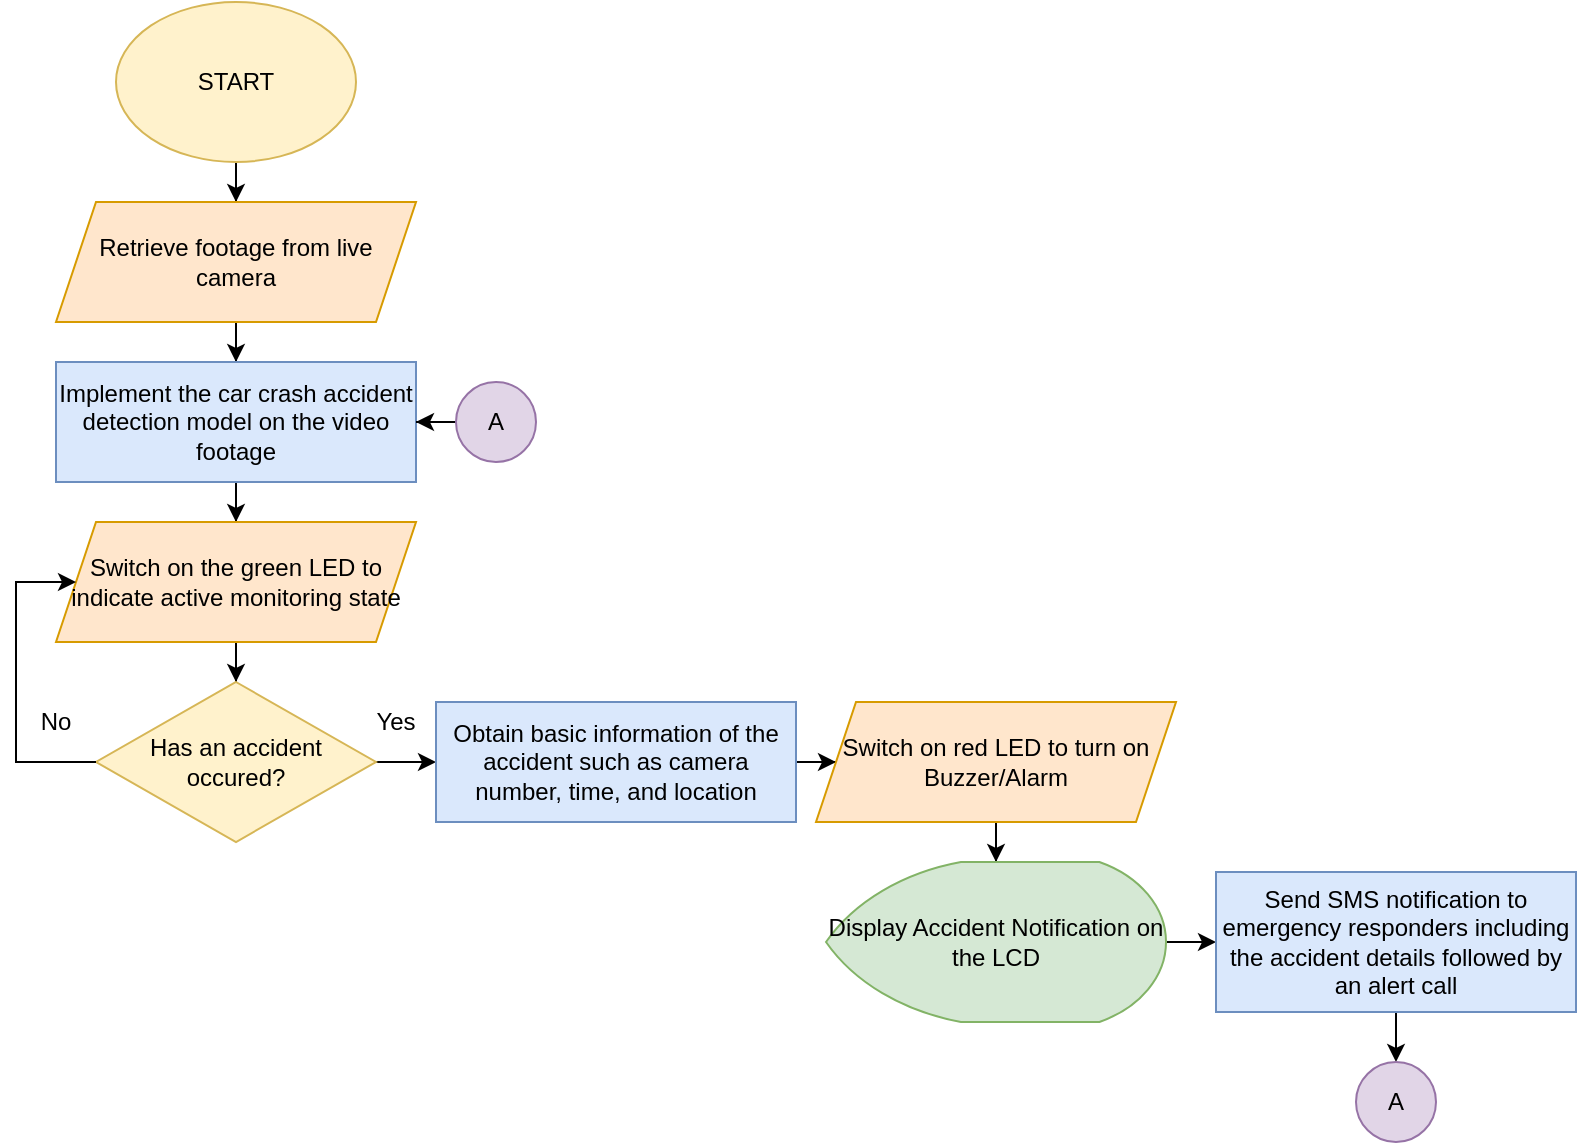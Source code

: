 <mxfile version="21.1.2" type="device">
  <diagram id="n0xoaGKSBa-2ghkYQ6iz" name="Page-1">
    <mxGraphModel dx="1036" dy="614" grid="1" gridSize="10" guides="1" tooltips="1" connect="1" arrows="1" fold="1" page="1" pageScale="1" pageWidth="1700" pageHeight="1100" math="0" shadow="0">
      <root>
        <mxCell id="0" />
        <mxCell id="1" parent="0" />
        <mxCell id="X6AwQF3P1JKP2_nDlPc4-5" value="" style="edgeStyle=orthogonalEdgeStyle;rounded=0;orthogonalLoop=1;jettySize=auto;html=1;" parent="1" source="X6AwQF3P1JKP2_nDlPc4-3" target="X6AwQF3P1JKP2_nDlPc4-4" edge="1">
          <mxGeometry relative="1" as="geometry" />
        </mxCell>
        <mxCell id="X6AwQF3P1JKP2_nDlPc4-3" value="START" style="ellipse;whiteSpace=wrap;html=1;fillColor=#fff2cc;strokeColor=#d6b656;" parent="1" vertex="1">
          <mxGeometry x="890" y="70" width="120" height="80" as="geometry" />
        </mxCell>
        <mxCell id="X6AwQF3P1JKP2_nDlPc4-7" value="" style="edgeStyle=orthogonalEdgeStyle;rounded=0;orthogonalLoop=1;jettySize=auto;html=1;" parent="1" source="X6AwQF3P1JKP2_nDlPc4-4" target="X6AwQF3P1JKP2_nDlPc4-6" edge="1">
          <mxGeometry relative="1" as="geometry" />
        </mxCell>
        <mxCell id="X6AwQF3P1JKP2_nDlPc4-4" value="Retrieve footage from live camera" style="shape=parallelogram;perimeter=parallelogramPerimeter;whiteSpace=wrap;html=1;fixedSize=1;fillColor=#ffe6cc;strokeColor=#d79b00;" parent="1" vertex="1">
          <mxGeometry x="860" y="170" width="180" height="60" as="geometry" />
        </mxCell>
        <mxCell id="X6AwQF3P1JKP2_nDlPc4-9" value="" style="edgeStyle=orthogonalEdgeStyle;rounded=0;orthogonalLoop=1;jettySize=auto;html=1;entryX=0.5;entryY=0;entryDx=0;entryDy=0;" parent="1" source="X6AwQF3P1JKP2_nDlPc4-6" target="X6AwQF3P1JKP2_nDlPc4-10" edge="1">
          <mxGeometry relative="1" as="geometry">
            <mxPoint x="950" y="400" as="targetPoint" />
          </mxGeometry>
        </mxCell>
        <mxCell id="X6AwQF3P1JKP2_nDlPc4-6" value="Implement the car crash accident detection model on the video footage" style="whiteSpace=wrap;html=1;fillColor=#dae8fc;strokeColor=#6c8ebf;" parent="1" vertex="1">
          <mxGeometry x="860" y="250" width="180" height="60" as="geometry" />
        </mxCell>
        <mxCell id="X6AwQF3P1JKP2_nDlPc4-12" value="" style="edgeStyle=orthogonalEdgeStyle;rounded=0;orthogonalLoop=1;jettySize=auto;html=1;" parent="1" source="X6AwQF3P1JKP2_nDlPc4-10" target="X6AwQF3P1JKP2_nDlPc4-11" edge="1">
          <mxGeometry relative="1" as="geometry" />
        </mxCell>
        <mxCell id="X6AwQF3P1JKP2_nDlPc4-10" value="Switch on the green LED to indicate active monitoring state" style="shape=parallelogram;perimeter=parallelogramPerimeter;whiteSpace=wrap;html=1;fixedSize=1;fillColor=#ffe6cc;strokeColor=#d79b00;" parent="1" vertex="1">
          <mxGeometry x="860" y="330" width="180" height="60" as="geometry" />
        </mxCell>
        <mxCell id="X6AwQF3P1JKP2_nDlPc4-14" value="" style="edgeStyle=orthogonalEdgeStyle;rounded=0;orthogonalLoop=1;jettySize=auto;html=1;entryX=0;entryY=0.5;entryDx=0;entryDy=0;" parent="1" source="X6AwQF3P1JKP2_nDlPc4-11" target="X6AwQF3P1JKP2_nDlPc4-13" edge="1">
          <mxGeometry relative="1" as="geometry">
            <mxPoint x="1040" y="450.059" as="targetPoint" />
          </mxGeometry>
        </mxCell>
        <mxCell id="X6AwQF3P1JKP2_nDlPc4-11" value="Has an accident occured?" style="rhombus;whiteSpace=wrap;html=1;fillColor=#fff2cc;strokeColor=#d6b656;" parent="1" vertex="1">
          <mxGeometry x="880" y="410" width="140" height="80" as="geometry" />
        </mxCell>
        <mxCell id="X6AwQF3P1JKP2_nDlPc4-16" value="" style="edgeStyle=orthogonalEdgeStyle;rounded=0;orthogonalLoop=1;jettySize=auto;html=1;" parent="1" source="X6AwQF3P1JKP2_nDlPc4-13" target="X6AwQF3P1JKP2_nDlPc4-15" edge="1">
          <mxGeometry relative="1" as="geometry" />
        </mxCell>
        <mxCell id="X6AwQF3P1JKP2_nDlPc4-13" value="Obtain basic information of the accident such as camera number, time, and location" style="whiteSpace=wrap;html=1;fillColor=#dae8fc;strokeColor=#6c8ebf;" parent="1" vertex="1">
          <mxGeometry x="1050" y="420" width="180" height="60" as="geometry" />
        </mxCell>
        <mxCell id="X6AwQF3P1JKP2_nDlPc4-18" value="" style="edgeStyle=orthogonalEdgeStyle;rounded=0;orthogonalLoop=1;jettySize=auto;html=1;" parent="1" source="X6AwQF3P1JKP2_nDlPc4-15" target="X6AwQF3P1JKP2_nDlPc4-17" edge="1">
          <mxGeometry relative="1" as="geometry" />
        </mxCell>
        <mxCell id="X6AwQF3P1JKP2_nDlPc4-15" value="Switch on red LED to turn on Buzzer/Alarm" style="shape=parallelogram;perimeter=parallelogramPerimeter;whiteSpace=wrap;html=1;fixedSize=1;fillColor=#ffe6cc;strokeColor=#d79b00;" parent="1" vertex="1">
          <mxGeometry x="1240" y="420" width="180" height="60" as="geometry" />
        </mxCell>
        <mxCell id="X6AwQF3P1JKP2_nDlPc4-20" value="" style="edgeStyle=orthogonalEdgeStyle;rounded=0;orthogonalLoop=1;jettySize=auto;html=1;" parent="1" source="X6AwQF3P1JKP2_nDlPc4-17" target="X6AwQF3P1JKP2_nDlPc4-19" edge="1">
          <mxGeometry relative="1" as="geometry" />
        </mxCell>
        <mxCell id="X6AwQF3P1JKP2_nDlPc4-17" value="Display Accident Notification on the LCD" style="strokeWidth=1;html=1;shape=mxgraph.flowchart.display;whiteSpace=wrap;fillColor=#d5e8d4;strokeColor=#82b366;" parent="1" vertex="1">
          <mxGeometry x="1245" y="500" width="170" height="80" as="geometry" />
        </mxCell>
        <mxCell id="X6AwQF3P1JKP2_nDlPc4-22" value="" style="edgeStyle=orthogonalEdgeStyle;rounded=0;orthogonalLoop=1;jettySize=auto;html=1;" parent="1" source="X6AwQF3P1JKP2_nDlPc4-19" target="X6AwQF3P1JKP2_nDlPc4-21" edge="1">
          <mxGeometry relative="1" as="geometry" />
        </mxCell>
        <mxCell id="X6AwQF3P1JKP2_nDlPc4-19" value="Send SMS notification to emergency responders including the accident details followed by an alert call" style="whiteSpace=wrap;html=1;strokeWidth=1;fillColor=#dae8fc;strokeColor=#6c8ebf;" parent="1" vertex="1">
          <mxGeometry x="1440" y="505" width="180" height="70" as="geometry" />
        </mxCell>
        <mxCell id="X6AwQF3P1JKP2_nDlPc4-21" value="A" style="ellipse;whiteSpace=wrap;html=1;aspect=fixed;strokeWidth=1;fillColor=#e1d5e7;strokeColor=#9673a6;" parent="1" vertex="1">
          <mxGeometry x="1510" y="600" width="40" height="40" as="geometry" />
        </mxCell>
        <mxCell id="X6AwQF3P1JKP2_nDlPc4-24" value="" style="edgeStyle=orthogonalEdgeStyle;rounded=0;orthogonalLoop=1;jettySize=auto;html=1;" parent="1" source="X6AwQF3P1JKP2_nDlPc4-23" target="X6AwQF3P1JKP2_nDlPc4-6" edge="1">
          <mxGeometry relative="1" as="geometry" />
        </mxCell>
        <mxCell id="X6AwQF3P1JKP2_nDlPc4-23" value="A" style="ellipse;whiteSpace=wrap;html=1;aspect=fixed;strokeWidth=1;fillColor=#e1d5e7;strokeColor=#9673a6;" parent="1" vertex="1">
          <mxGeometry x="1060" y="260" width="40" height="40" as="geometry" />
        </mxCell>
        <mxCell id="X6AwQF3P1JKP2_nDlPc4-25" value="" style="endArrow=classic;html=1;entryX=0;entryY=0.5;entryDx=0;entryDy=0;exitX=0;exitY=0.5;exitDx=0;exitDy=0;rounded=0;" parent="1" source="X6AwQF3P1JKP2_nDlPc4-11" target="X6AwQF3P1JKP2_nDlPc4-10" edge="1">
          <mxGeometry width="50" height="50" relative="1" as="geometry">
            <mxPoint x="760" y="460" as="sourcePoint" />
            <mxPoint x="810" y="410" as="targetPoint" />
            <Array as="points">
              <mxPoint x="840" y="450" />
              <mxPoint x="840" y="360" />
            </Array>
          </mxGeometry>
        </mxCell>
        <mxCell id="X6AwQF3P1JKP2_nDlPc4-26" value="Yes" style="text;html=1;strokeColor=none;fillColor=none;align=center;verticalAlign=middle;whiteSpace=wrap;rounded=0;" parent="1" vertex="1">
          <mxGeometry x="1010" y="420" width="40" height="20" as="geometry" />
        </mxCell>
        <mxCell id="X6AwQF3P1JKP2_nDlPc4-27" value="No" style="text;html=1;strokeColor=none;fillColor=none;align=center;verticalAlign=middle;whiteSpace=wrap;rounded=0;" parent="1" vertex="1">
          <mxGeometry x="840" y="420" width="40" height="20" as="geometry" />
        </mxCell>
      </root>
    </mxGraphModel>
  </diagram>
</mxfile>
